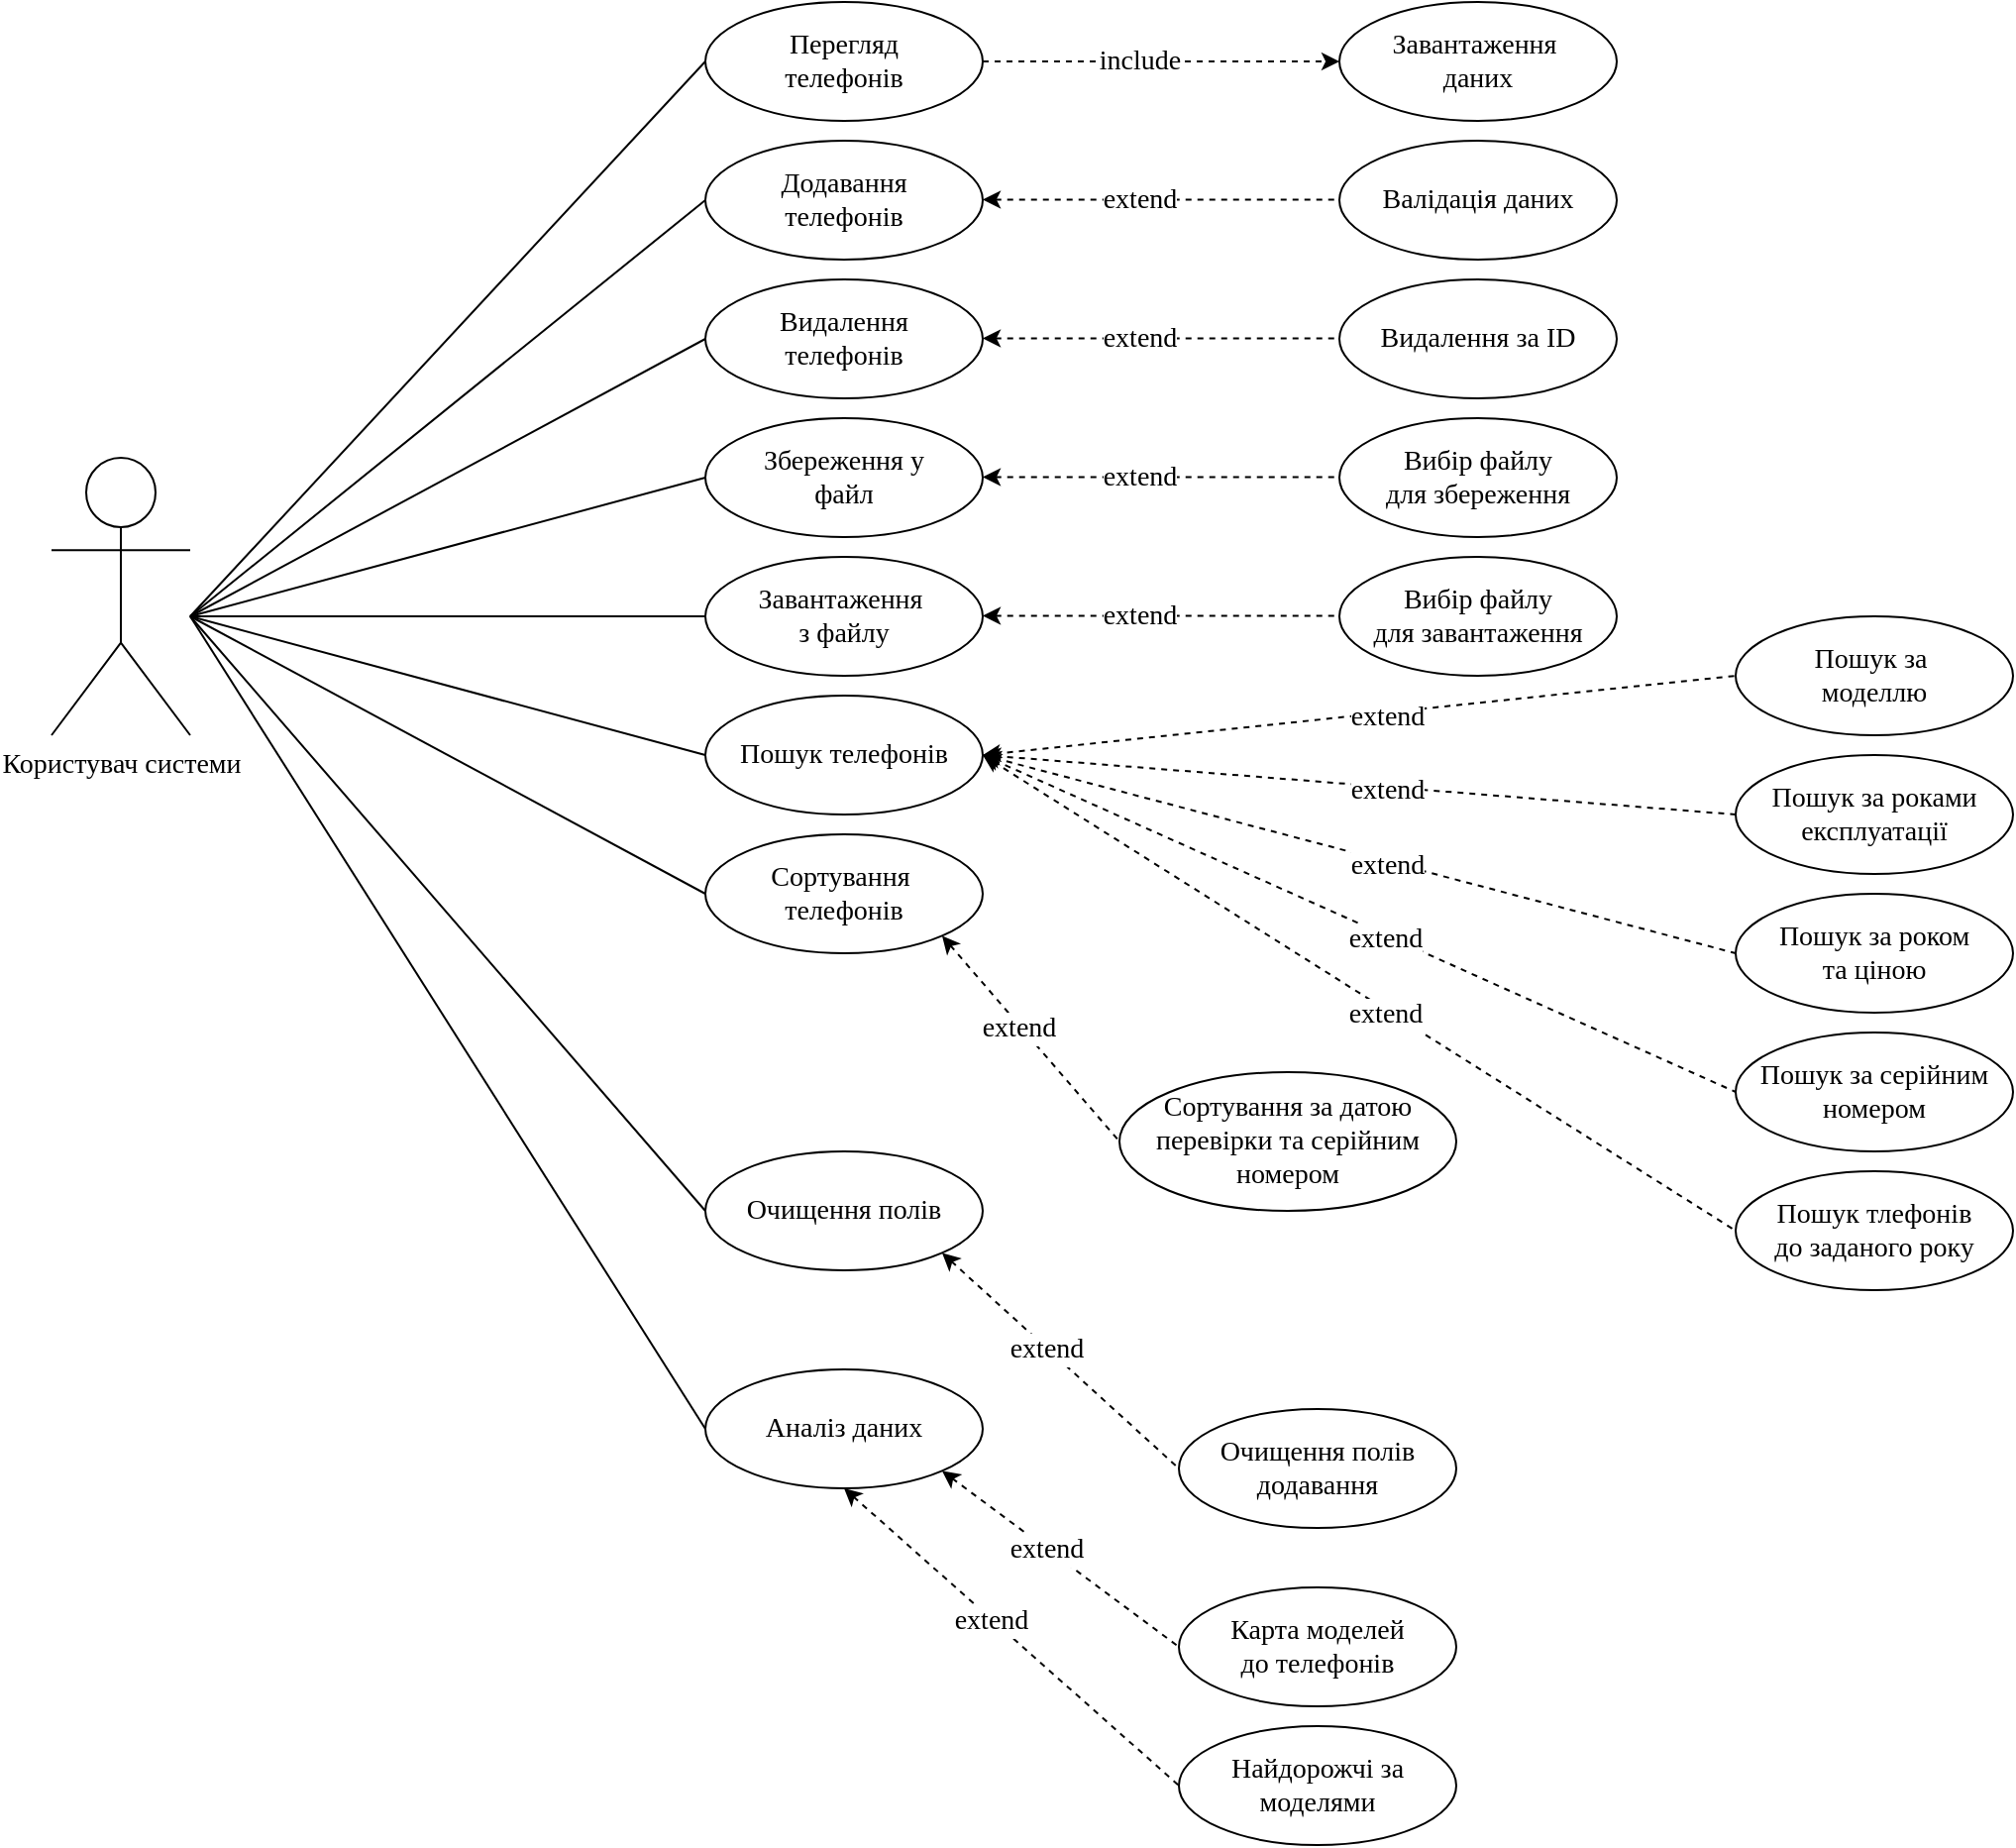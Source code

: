 <mxfile version="27.1.1">
  <diagram name="usage-chart" id="b5b7bab2-c9e2-2cf4-8b2a-24fd1a2a6d21">
    <mxGraphModel dx="1666" dy="437" grid="1" gridSize="10" guides="1" tooltips="1" connect="1" arrows="1" fold="1" page="1" pageScale="1" pageWidth="827" pageHeight="1169" background="none" math="0" shadow="0">
      <root>
        <mxCell id="0" />
        <mxCell id="1" parent="0" />
        <mxCell id="Nl0KgVND-EZbPuXgW0HM-24" style="rounded=0;orthogonalLoop=1;jettySize=auto;html=1;entryX=0;entryY=0.5;entryDx=0;entryDy=0;endArrow=none;startFill=0;" edge="1" parent="1" target="Nl0KgVND-EZbPuXgW0HM-2">
          <mxGeometry relative="1" as="geometry">
            <mxPoint x="-70" y="330" as="sourcePoint" />
          </mxGeometry>
        </mxCell>
        <mxCell id="Nl0KgVND-EZbPuXgW0HM-25" style="rounded=0;orthogonalLoop=1;jettySize=auto;html=1;entryX=0;entryY=0.5;entryDx=0;entryDy=0;endArrow=none;startFill=0;" edge="1" parent="1" target="Nl0KgVND-EZbPuXgW0HM-3">
          <mxGeometry relative="1" as="geometry">
            <mxPoint x="-70" y="330" as="sourcePoint" />
          </mxGeometry>
        </mxCell>
        <mxCell id="Nl0KgVND-EZbPuXgW0HM-26" style="rounded=0;orthogonalLoop=1;jettySize=auto;html=1;entryX=0;entryY=0.5;entryDx=0;entryDy=0;endArrow=none;startFill=0;" edge="1" parent="1" target="Nl0KgVND-EZbPuXgW0HM-4">
          <mxGeometry relative="1" as="geometry">
            <mxPoint x="-70" y="330" as="sourcePoint" />
          </mxGeometry>
        </mxCell>
        <mxCell id="Nl0KgVND-EZbPuXgW0HM-27" style="rounded=0;orthogonalLoop=1;jettySize=auto;html=1;entryX=0;entryY=0.5;entryDx=0;entryDy=0;endArrow=none;startFill=0;" edge="1" parent="1" target="Nl0KgVND-EZbPuXgW0HM-5">
          <mxGeometry relative="1" as="geometry">
            <mxPoint x="-70" y="330" as="sourcePoint" />
          </mxGeometry>
        </mxCell>
        <mxCell id="Nl0KgVND-EZbPuXgW0HM-28" style="rounded=0;orthogonalLoop=1;jettySize=auto;html=1;entryX=0;entryY=0.5;entryDx=0;entryDy=0;endArrow=none;endFill=1;startFill=0;" edge="1" parent="1" target="Nl0KgVND-EZbPuXgW0HM-6">
          <mxGeometry relative="1" as="geometry">
            <mxPoint x="-70" y="330" as="sourcePoint" />
          </mxGeometry>
        </mxCell>
        <mxCell id="Nl0KgVND-EZbPuXgW0HM-29" style="rounded=0;orthogonalLoop=1;jettySize=auto;html=1;entryX=0;entryY=0.5;entryDx=0;entryDy=0;endArrow=none;startFill=0;" edge="1" parent="1" target="Nl0KgVND-EZbPuXgW0HM-7">
          <mxGeometry relative="1" as="geometry">
            <mxPoint x="-70" y="330" as="sourcePoint" />
          </mxGeometry>
        </mxCell>
        <mxCell id="Nl0KgVND-EZbPuXgW0HM-30" style="rounded=0;orthogonalLoop=1;jettySize=auto;html=1;entryX=0;entryY=0.5;entryDx=0;entryDy=0;endArrow=none;startFill=0;" edge="1" parent="1" target="Nl0KgVND-EZbPuXgW0HM-8">
          <mxGeometry relative="1" as="geometry">
            <mxPoint x="-70" y="330" as="sourcePoint" />
          </mxGeometry>
        </mxCell>
        <mxCell id="Nl0KgVND-EZbPuXgW0HM-66" style="rounded=0;orthogonalLoop=1;jettySize=auto;html=1;entryX=0;entryY=0.5;entryDx=0;entryDy=0;endArrow=none;startFill=0;" edge="1" parent="1" target="Nl0KgVND-EZbPuXgW0HM-56">
          <mxGeometry relative="1" as="geometry">
            <mxPoint x="-70" y="330" as="sourcePoint" />
          </mxGeometry>
        </mxCell>
        <mxCell id="Nl0KgVND-EZbPuXgW0HM-67" style="rounded=0;orthogonalLoop=1;jettySize=auto;html=1;entryX=0;entryY=0.5;entryDx=0;entryDy=0;endArrow=none;startFill=0;" edge="1" parent="1" target="Nl0KgVND-EZbPuXgW0HM-60">
          <mxGeometry relative="1" as="geometry">
            <mxPoint x="-70" y="330" as="sourcePoint" />
          </mxGeometry>
        </mxCell>
        <mxCell id="Nl0KgVND-EZbPuXgW0HM-1" value="&lt;font face=&quot;Times New Roman&quot; style=&quot;font-size: 14px;&quot;&gt;Користувач системи&lt;/font&gt;" style="shape=umlActor;verticalLabelPosition=bottom;verticalAlign=top;html=1;outlineConnect=0;strokeWidth=1;perimeterSpacing=0;" vertex="1" parent="1">
          <mxGeometry x="-140" y="250" width="70" height="140" as="geometry" />
        </mxCell>
        <mxCell id="Nl0KgVND-EZbPuXgW0HM-21" style="edgeStyle=orthogonalEdgeStyle;rounded=0;orthogonalLoop=1;jettySize=auto;html=1;entryX=0;entryY=0.5;entryDx=0;entryDy=0;dashed=1;strokeWidth=1;endArrow=classic;startFill=0;startArrow=none;endFill=1;" edge="1" parent="1" source="Nl0KgVND-EZbPuXgW0HM-2" target="Nl0KgVND-EZbPuXgW0HM-12">
          <mxGeometry relative="1" as="geometry" />
        </mxCell>
        <mxCell id="Nl0KgVND-EZbPuXgW0HM-22" value="&lt;font face=&quot;Times New Roman&quot; style=&quot;font-size: 14px;&quot;&gt;include&lt;/font&gt;" style="edgeLabel;html=1;align=center;verticalAlign=middle;resizable=0;points=[];" vertex="1" connectable="0" parent="Nl0KgVND-EZbPuXgW0HM-21">
          <mxGeometry x="-0.124" relative="1" as="geometry">
            <mxPoint as="offset" />
          </mxGeometry>
        </mxCell>
        <mxCell id="Nl0KgVND-EZbPuXgW0HM-2" value="&lt;font style=&quot;font-size: 14px;&quot; face=&quot;Times New Roman&quot;&gt;Перегляд&lt;/font&gt;&lt;div&gt;&lt;font style=&quot;font-size: 14px;&quot; face=&quot;Times New Roman&quot;&gt;телефонів&lt;/font&gt;&lt;/div&gt;" style="ellipse;whiteSpace=wrap;html=1;" vertex="1" parent="1">
          <mxGeometry x="190" y="20" width="140" height="60" as="geometry" />
        </mxCell>
        <mxCell id="Nl0KgVND-EZbPuXgW0HM-3" value="&lt;font style=&quot;font-size: 14px;&quot; face=&quot;Times New Roman&quot;&gt;Додавання&lt;/font&gt;&lt;div&gt;&lt;font style=&quot;font-size: 14px;&quot; face=&quot;Times New Roman&quot;&gt;телефонів&lt;/font&gt;&lt;/div&gt;" style="ellipse;whiteSpace=wrap;html=1;" vertex="1" parent="1">
          <mxGeometry x="190" y="90" width="140" height="60" as="geometry" />
        </mxCell>
        <mxCell id="Nl0KgVND-EZbPuXgW0HM-4" value="&lt;font style=&quot;font-size: 14px;&quot; face=&quot;Times New Roman&quot;&gt;Видалення&lt;/font&gt;&lt;div&gt;&lt;font style=&quot;font-size: 14px;&quot; face=&quot;Times New Roman&quot;&gt;телефонів&lt;/font&gt;&lt;/div&gt;" style="ellipse;whiteSpace=wrap;html=1;" vertex="1" parent="1">
          <mxGeometry x="190" y="160" width="140" height="60" as="geometry" />
        </mxCell>
        <mxCell id="Nl0KgVND-EZbPuXgW0HM-5" value="&lt;font style=&quot;font-size: 14px;&quot; face=&quot;Times New Roman&quot;&gt;Збереження у&lt;/font&gt;&lt;div&gt;&lt;font style=&quot;font-size: 14px;&quot; face=&quot;Times New Roman&quot;&gt;файл&lt;/font&gt;&lt;/div&gt;" style="ellipse;whiteSpace=wrap;html=1;" vertex="1" parent="1">
          <mxGeometry x="190" y="230" width="140" height="60" as="geometry" />
        </mxCell>
        <mxCell id="Nl0KgVND-EZbPuXgW0HM-6" value="&lt;font face=&quot;Times New Roman&quot;&gt;&lt;span style=&quot;font-size: 14px;&quot;&gt;Завантаження&amp;nbsp;&lt;/span&gt;&lt;/font&gt;&lt;div&gt;&lt;font face=&quot;Times New Roman&quot;&gt;&lt;span style=&quot;font-size: 14px;&quot;&gt;з файлу&lt;/span&gt;&lt;/font&gt;&lt;/div&gt;" style="ellipse;whiteSpace=wrap;html=1;" vertex="1" parent="1">
          <mxGeometry x="190" y="300" width="140" height="60" as="geometry" />
        </mxCell>
        <mxCell id="Nl0KgVND-EZbPuXgW0HM-33" style="rounded=0;orthogonalLoop=1;jettySize=auto;html=1;entryX=0;entryY=0.5;entryDx=0;entryDy=0;dashed=1;exitX=1;exitY=0.5;exitDx=0;exitDy=0;endArrow=none;startFill=1;startArrow=classic;" edge="1" parent="1" source="Nl0KgVND-EZbPuXgW0HM-7" target="Nl0KgVND-EZbPuXgW0HM-13">
          <mxGeometry relative="1" as="geometry" />
        </mxCell>
        <mxCell id="Nl0KgVND-EZbPuXgW0HM-34" value="&lt;span style=&quot;font-family: &amp;quot;Times New Roman&amp;quot;; font-size: 14px;&quot;&gt;extend&lt;/span&gt;" style="edgeLabel;html=1;align=center;verticalAlign=middle;resizable=0;points=[];" vertex="1" connectable="0" parent="Nl0KgVND-EZbPuXgW0HM-33">
          <mxGeometry x="0.073" y="-2" relative="1" as="geometry">
            <mxPoint as="offset" />
          </mxGeometry>
        </mxCell>
        <mxCell id="Nl0KgVND-EZbPuXgW0HM-7" value="&lt;font face=&quot;Times New Roman&quot;&gt;&lt;span style=&quot;font-size: 14px;&quot;&gt;Пошук телефонів&lt;/span&gt;&lt;/font&gt;" style="ellipse;whiteSpace=wrap;html=1;" vertex="1" parent="1">
          <mxGeometry x="190" y="370" width="140" height="60" as="geometry" />
        </mxCell>
        <mxCell id="Nl0KgVND-EZbPuXgW0HM-31" style="rounded=0;orthogonalLoop=1;jettySize=auto;html=1;entryX=0;entryY=0.5;entryDx=0;entryDy=0;dashed=1;strokeWidth=1;exitX=1;exitY=1;exitDx=0;exitDy=0;startArrow=classic;startFill=1;endArrow=none;" edge="1" parent="1" source="Nl0KgVND-EZbPuXgW0HM-8" target="Nl0KgVND-EZbPuXgW0HM-18">
          <mxGeometry relative="1" as="geometry" />
        </mxCell>
        <mxCell id="Nl0KgVND-EZbPuXgW0HM-32" value="&lt;font face=&quot;Times New Roman&quot; style=&quot;font-size: 14px;&quot;&gt;extend&lt;/font&gt;" style="edgeLabel;html=1;align=center;verticalAlign=middle;resizable=0;points=[];" vertex="1" connectable="0" parent="Nl0KgVND-EZbPuXgW0HM-31">
          <mxGeometry x="-0.121" y="-1" relative="1" as="geometry">
            <mxPoint as="offset" />
          </mxGeometry>
        </mxCell>
        <mxCell id="Nl0KgVND-EZbPuXgW0HM-8" value="&lt;font face=&quot;Times New Roman&quot;&gt;&lt;span style=&quot;font-size: 14px;&quot;&gt;Сортування&amp;nbsp;&lt;/span&gt;&lt;/font&gt;&lt;div&gt;&lt;font face=&quot;Times New Roman&quot;&gt;&lt;span style=&quot;font-size: 14px;&quot;&gt;телефонів&lt;/span&gt;&lt;/font&gt;&lt;/div&gt;" style="ellipse;whiteSpace=wrap;html=1;" vertex="1" parent="1">
          <mxGeometry x="190" y="440" width="140" height="60" as="geometry" />
        </mxCell>
        <mxCell id="Nl0KgVND-EZbPuXgW0HM-12" value="&lt;font face=&quot;Times New Roman&quot;&gt;&lt;span style=&quot;font-size: 14px;&quot;&gt;Завантаження&amp;nbsp;&lt;/span&gt;&lt;/font&gt;&lt;div&gt;&lt;font face=&quot;Times New Roman&quot;&gt;&lt;span style=&quot;font-size: 14px;&quot;&gt;даних&lt;/span&gt;&lt;/font&gt;&lt;/div&gt;" style="ellipse;whiteSpace=wrap;html=1;" vertex="1" parent="1">
          <mxGeometry x="510" y="20" width="140" height="60" as="geometry" />
        </mxCell>
        <mxCell id="Nl0KgVND-EZbPuXgW0HM-13" value="&lt;font face=&quot;Times New Roman&quot;&gt;&lt;span style=&quot;font-size: 14px;&quot;&gt;Пошук за&amp;nbsp;&lt;/span&gt;&lt;/font&gt;&lt;div&gt;&lt;font face=&quot;Times New Roman&quot;&gt;&lt;span style=&quot;font-size: 14px;&quot;&gt;моделлю&lt;/span&gt;&lt;/font&gt;&lt;/div&gt;" style="ellipse;whiteSpace=wrap;html=1;" vertex="1" parent="1">
          <mxGeometry x="710" y="330" width="140" height="60" as="geometry" />
        </mxCell>
        <mxCell id="Nl0KgVND-EZbPuXgW0HM-14" value="&lt;font face=&quot;Times New Roman&quot;&gt;&lt;span style=&quot;font-size: 14px;&quot;&gt;Пошук за роками&lt;/span&gt;&lt;/font&gt;&lt;div&gt;&lt;font face=&quot;Times New Roman&quot;&gt;&lt;span style=&quot;font-size: 14px;&quot;&gt;експлуатації&lt;/span&gt;&lt;/font&gt;&lt;/div&gt;" style="ellipse;whiteSpace=wrap;html=1;" vertex="1" parent="1">
          <mxGeometry x="710" y="400" width="140" height="60" as="geometry" />
        </mxCell>
        <mxCell id="Nl0KgVND-EZbPuXgW0HM-15" value="&lt;font face=&quot;Times New Roman&quot;&gt;&lt;span style=&quot;font-size: 14px;&quot;&gt;Пошук за роком&lt;/span&gt;&lt;/font&gt;&lt;div&gt;&lt;font face=&quot;Times New Roman&quot;&gt;&lt;span style=&quot;font-size: 14px;&quot;&gt;та ціною&lt;/span&gt;&lt;/font&gt;&lt;/div&gt;" style="ellipse;whiteSpace=wrap;html=1;" vertex="1" parent="1">
          <mxGeometry x="710" y="470" width="140" height="60" as="geometry" />
        </mxCell>
        <mxCell id="Nl0KgVND-EZbPuXgW0HM-16" value="&lt;font face=&quot;Times New Roman&quot;&gt;&lt;span style=&quot;font-size: 14px;&quot;&gt;Пошук за серійним&lt;/span&gt;&lt;/font&gt;&lt;div&gt;&lt;font face=&quot;Times New Roman&quot;&gt;&lt;span style=&quot;font-size: 14px;&quot;&gt;номером&lt;/span&gt;&lt;/font&gt;&lt;/div&gt;" style="ellipse;whiteSpace=wrap;html=1;" vertex="1" parent="1">
          <mxGeometry x="710" y="540" width="140" height="60" as="geometry" />
        </mxCell>
        <mxCell id="Nl0KgVND-EZbPuXgW0HM-17" value="&lt;font face=&quot;Times New Roman&quot;&gt;&lt;span style=&quot;font-size: 14px;&quot;&gt;Пошук тлефонів&lt;/span&gt;&lt;/font&gt;&lt;div&gt;&lt;font face=&quot;Times New Roman&quot;&gt;&lt;span style=&quot;font-size: 14px;&quot;&gt;до заданого року&lt;/span&gt;&lt;/font&gt;&lt;/div&gt;" style="ellipse;whiteSpace=wrap;html=1;" vertex="1" parent="1">
          <mxGeometry x="710" y="610" width="140" height="60" as="geometry" />
        </mxCell>
        <mxCell id="Nl0KgVND-EZbPuXgW0HM-18" value="&lt;font face=&quot;Times New Roman&quot;&gt;&lt;span style=&quot;font-size: 14px;&quot;&gt;Сортування за датою&lt;/span&gt;&lt;/font&gt;&lt;div&gt;&lt;font face=&quot;Times New Roman&quot;&gt;&lt;span style=&quot;font-size: 14px;&quot;&gt;перевірки та серійним номером&lt;/span&gt;&lt;/font&gt;&lt;/div&gt;" style="ellipse;whiteSpace=wrap;html=1;" vertex="1" parent="1">
          <mxGeometry x="399" y="560" width="170" height="70" as="geometry" />
        </mxCell>
        <mxCell id="Nl0KgVND-EZbPuXgW0HM-19" value="&lt;font face=&quot;Times New Roman&quot;&gt;&lt;span style=&quot;font-size: 14px;&quot;&gt;Карта моделей&lt;/span&gt;&lt;/font&gt;&lt;div&gt;&lt;font face=&quot;Times New Roman&quot;&gt;&lt;span style=&quot;font-size: 14px;&quot;&gt;до телефонів&lt;/span&gt;&lt;/font&gt;&lt;/div&gt;" style="ellipse;whiteSpace=wrap;html=1;" vertex="1" parent="1">
          <mxGeometry x="429" y="820" width="140" height="60" as="geometry" />
        </mxCell>
        <mxCell id="Nl0KgVND-EZbPuXgW0HM-20" value="&lt;font face=&quot;Times New Roman&quot;&gt;&lt;span style=&quot;font-size: 14px;&quot;&gt;Найдорожчі за моделями&lt;/span&gt;&lt;/font&gt;" style="ellipse;whiteSpace=wrap;html=1;" vertex="1" parent="1">
          <mxGeometry x="429" y="890" width="140" height="60" as="geometry" />
        </mxCell>
        <mxCell id="Nl0KgVND-EZbPuXgW0HM-35" style="rounded=0;orthogonalLoop=1;jettySize=auto;html=1;entryX=0;entryY=0.5;entryDx=0;entryDy=0;dashed=1;exitX=1;exitY=0.5;exitDx=0;exitDy=0;endArrow=none;startFill=1;startArrow=classic;" edge="1" parent="1" source="Nl0KgVND-EZbPuXgW0HM-7" target="Nl0KgVND-EZbPuXgW0HM-14">
          <mxGeometry relative="1" as="geometry">
            <mxPoint x="400" y="620" as="sourcePoint" />
            <mxPoint x="580" y="440" as="targetPoint" />
          </mxGeometry>
        </mxCell>
        <mxCell id="Nl0KgVND-EZbPuXgW0HM-36" value="&lt;span style=&quot;font-family: &amp;quot;Times New Roman&amp;quot;; font-size: 14px;&quot;&gt;extend&lt;/span&gt;" style="edgeLabel;html=1;align=center;verticalAlign=middle;resizable=0;points=[];" vertex="1" connectable="0" parent="Nl0KgVND-EZbPuXgW0HM-35">
          <mxGeometry x="0.073" y="-2" relative="1" as="geometry">
            <mxPoint as="offset" />
          </mxGeometry>
        </mxCell>
        <mxCell id="Nl0KgVND-EZbPuXgW0HM-37" style="rounded=0;orthogonalLoop=1;jettySize=auto;html=1;entryX=0;entryY=0.5;entryDx=0;entryDy=0;dashed=1;exitX=1;exitY=0.5;exitDx=0;exitDy=0;endArrow=none;startFill=1;startArrow=classic;" edge="1" parent="1" source="Nl0KgVND-EZbPuXgW0HM-7" target="Nl0KgVND-EZbPuXgW0HM-15">
          <mxGeometry relative="1" as="geometry">
            <mxPoint x="420" y="650" as="sourcePoint" />
            <mxPoint x="600" y="470" as="targetPoint" />
          </mxGeometry>
        </mxCell>
        <mxCell id="Nl0KgVND-EZbPuXgW0HM-38" value="&lt;span style=&quot;font-family: &amp;quot;Times New Roman&amp;quot;; font-size: 14px;&quot;&gt;extend&lt;/span&gt;" style="edgeLabel;html=1;align=center;verticalAlign=middle;resizable=0;points=[];" vertex="1" connectable="0" parent="Nl0KgVND-EZbPuXgW0HM-37">
          <mxGeometry x="0.073" y="-2" relative="1" as="geometry">
            <mxPoint as="offset" />
          </mxGeometry>
        </mxCell>
        <mxCell id="Nl0KgVND-EZbPuXgW0HM-39" style="rounded=0;orthogonalLoop=1;jettySize=auto;html=1;entryX=0;entryY=0.5;entryDx=0;entryDy=0;dashed=1;exitX=1;exitY=0.5;exitDx=0;exitDy=0;endArrow=none;startFill=1;startArrow=classic;" edge="1" parent="1" source="Nl0KgVND-EZbPuXgW0HM-7" target="Nl0KgVND-EZbPuXgW0HM-16">
          <mxGeometry relative="1" as="geometry">
            <mxPoint x="360" y="680" as="sourcePoint" />
            <mxPoint x="540" y="500" as="targetPoint" />
          </mxGeometry>
        </mxCell>
        <mxCell id="Nl0KgVND-EZbPuXgW0HM-40" value="&lt;span style=&quot;font-family: &amp;quot;Times New Roman&amp;quot;; font-size: 14px;&quot;&gt;extend&lt;/span&gt;" style="edgeLabel;html=1;align=center;verticalAlign=middle;resizable=0;points=[];" vertex="1" connectable="0" parent="Nl0KgVND-EZbPuXgW0HM-39">
          <mxGeometry x="0.073" y="-2" relative="1" as="geometry">
            <mxPoint as="offset" />
          </mxGeometry>
        </mxCell>
        <mxCell id="Nl0KgVND-EZbPuXgW0HM-41" style="rounded=0;orthogonalLoop=1;jettySize=auto;html=1;entryX=0;entryY=0.5;entryDx=0;entryDy=0;dashed=1;exitX=1;exitY=0.5;exitDx=0;exitDy=0;endArrow=none;startFill=1;startArrow=classic;" edge="1" parent="1" source="Nl0KgVND-EZbPuXgW0HM-7" target="Nl0KgVND-EZbPuXgW0HM-17">
          <mxGeometry relative="1" as="geometry">
            <mxPoint x="440" y="730" as="sourcePoint" />
            <mxPoint x="620" y="550" as="targetPoint" />
          </mxGeometry>
        </mxCell>
        <mxCell id="Nl0KgVND-EZbPuXgW0HM-42" value="&lt;span style=&quot;font-family: &amp;quot;Times New Roman&amp;quot;; font-size: 14px;&quot;&gt;extend&lt;/span&gt;" style="edgeLabel;html=1;align=center;verticalAlign=middle;resizable=0;points=[];" vertex="1" connectable="0" parent="Nl0KgVND-EZbPuXgW0HM-41">
          <mxGeometry x="0.073" y="-2" relative="1" as="geometry">
            <mxPoint as="offset" />
          </mxGeometry>
        </mxCell>
        <mxCell id="Nl0KgVND-EZbPuXgW0HM-47" value="&lt;font face=&quot;Times New Roman&quot;&gt;&lt;span style=&quot;font-size: 14px;&quot;&gt;Валідація даних&lt;/span&gt;&lt;/font&gt;" style="ellipse;whiteSpace=wrap;html=1;" vertex="1" parent="1">
          <mxGeometry x="510" y="90" width="140" height="60" as="geometry" />
        </mxCell>
        <mxCell id="Nl0KgVND-EZbPuXgW0HM-48" style="edgeStyle=orthogonalEdgeStyle;rounded=0;orthogonalLoop=1;jettySize=auto;html=1;entryX=0;entryY=0.5;entryDx=0;entryDy=0;dashed=1;strokeWidth=1;endArrow=none;startFill=1;startArrow=classic;" edge="1" parent="1">
          <mxGeometry relative="1" as="geometry">
            <mxPoint x="330" y="119.71" as="sourcePoint" />
            <mxPoint x="510" y="119.71" as="targetPoint" />
          </mxGeometry>
        </mxCell>
        <mxCell id="Nl0KgVND-EZbPuXgW0HM-49" value="&lt;span style=&quot;font-family: &amp;quot;Times New Roman&amp;quot;; font-size: 14px;&quot;&gt;extend&lt;/span&gt;" style="edgeLabel;html=1;align=center;verticalAlign=middle;resizable=0;points=[];" vertex="1" connectable="0" parent="Nl0KgVND-EZbPuXgW0HM-48">
          <mxGeometry x="-0.124" relative="1" as="geometry">
            <mxPoint as="offset" />
          </mxGeometry>
        </mxCell>
        <mxCell id="Nl0KgVND-EZbPuXgW0HM-50" value="&lt;font face=&quot;Times New Roman&quot;&gt;&lt;span style=&quot;font-size: 14px;&quot;&gt;Видалення за ID&lt;/span&gt;&lt;/font&gt;" style="ellipse;whiteSpace=wrap;html=1;" vertex="1" parent="1">
          <mxGeometry x="510" y="160" width="140" height="60" as="geometry" />
        </mxCell>
        <mxCell id="Nl0KgVND-EZbPuXgW0HM-51" style="edgeStyle=orthogonalEdgeStyle;rounded=0;orthogonalLoop=1;jettySize=auto;html=1;entryX=0;entryY=0.5;entryDx=0;entryDy=0;dashed=1;strokeWidth=1;endArrow=none;startFill=1;startArrow=classic;" edge="1" parent="1">
          <mxGeometry relative="1" as="geometry">
            <mxPoint x="330" y="189.71" as="sourcePoint" />
            <mxPoint x="510" y="189.71" as="targetPoint" />
          </mxGeometry>
        </mxCell>
        <mxCell id="Nl0KgVND-EZbPuXgW0HM-52" value="&lt;span style=&quot;font-family: &amp;quot;Times New Roman&amp;quot;; font-size: 14px;&quot;&gt;extend&lt;/span&gt;" style="edgeLabel;html=1;align=center;verticalAlign=middle;resizable=0;points=[];" vertex="1" connectable="0" parent="Nl0KgVND-EZbPuXgW0HM-51">
          <mxGeometry x="-0.124" relative="1" as="geometry">
            <mxPoint as="offset" />
          </mxGeometry>
        </mxCell>
        <mxCell id="Nl0KgVND-EZbPuXgW0HM-53" value="&lt;font face=&quot;Times New Roman&quot;&gt;&lt;span style=&quot;font-size: 14px;&quot;&gt;Вибір файлу&lt;/span&gt;&lt;/font&gt;&lt;div&gt;&lt;font face=&quot;Times New Roman&quot;&gt;&lt;span style=&quot;font-size: 14px;&quot;&gt;для збереження&lt;/span&gt;&lt;/font&gt;&lt;/div&gt;" style="ellipse;whiteSpace=wrap;html=1;" vertex="1" parent="1">
          <mxGeometry x="510" y="230" width="140" height="60" as="geometry" />
        </mxCell>
        <mxCell id="Nl0KgVND-EZbPuXgW0HM-54" style="edgeStyle=orthogonalEdgeStyle;rounded=0;orthogonalLoop=1;jettySize=auto;html=1;entryX=0;entryY=0.5;entryDx=0;entryDy=0;dashed=1;strokeWidth=1;endArrow=none;startFill=1;startArrow=classic;" edge="1" parent="1">
          <mxGeometry relative="1" as="geometry">
            <mxPoint x="330" y="259.75" as="sourcePoint" />
            <mxPoint x="510" y="259.75" as="targetPoint" />
          </mxGeometry>
        </mxCell>
        <mxCell id="Nl0KgVND-EZbPuXgW0HM-55" value="&lt;span style=&quot;font-family: &amp;quot;Times New Roman&amp;quot;; font-size: 14px;&quot;&gt;extend&lt;/span&gt;" style="edgeLabel;html=1;align=center;verticalAlign=middle;resizable=0;points=[];" vertex="1" connectable="0" parent="Nl0KgVND-EZbPuXgW0HM-54">
          <mxGeometry x="-0.124" relative="1" as="geometry">
            <mxPoint as="offset" />
          </mxGeometry>
        </mxCell>
        <mxCell id="Nl0KgVND-EZbPuXgW0HM-56" value="&lt;font face=&quot;Times New Roman&quot;&gt;&lt;span style=&quot;font-size: 14px;&quot;&gt;Очищення полів&lt;/span&gt;&lt;/font&gt;" style="ellipse;whiteSpace=wrap;html=1;" vertex="1" parent="1">
          <mxGeometry x="190" y="600" width="140" height="60" as="geometry" />
        </mxCell>
        <mxCell id="Nl0KgVND-EZbPuXgW0HM-57" value="&lt;font face=&quot;Times New Roman&quot;&gt;&lt;span style=&quot;font-size: 14px;&quot;&gt;Очищення полів&lt;/span&gt;&lt;/font&gt;&lt;div&gt;&lt;font face=&quot;Times New Roman&quot;&gt;&lt;span style=&quot;font-size: 14px;&quot;&gt;додавання&lt;/span&gt;&lt;/font&gt;&lt;/div&gt;" style="ellipse;whiteSpace=wrap;html=1;" vertex="1" parent="1">
          <mxGeometry x="429" y="730" width="140" height="60" as="geometry" />
        </mxCell>
        <mxCell id="Nl0KgVND-EZbPuXgW0HM-58" style="rounded=0;orthogonalLoop=1;jettySize=auto;html=1;dashed=1;strokeWidth=1;exitX=1;exitY=1;exitDx=0;exitDy=0;entryX=0;entryY=0.5;entryDx=0;entryDy=0;startArrow=classic;startFill=1;endArrow=none;" edge="1" parent="1" source="Nl0KgVND-EZbPuXgW0HM-56" target="Nl0KgVND-EZbPuXgW0HM-57">
          <mxGeometry relative="1" as="geometry">
            <mxPoint x="330" y="680" as="sourcePoint" />
            <mxPoint x="420" y="750" as="targetPoint" />
          </mxGeometry>
        </mxCell>
        <mxCell id="Nl0KgVND-EZbPuXgW0HM-59" value="&lt;font face=&quot;Times New Roman&quot; style=&quot;font-size: 14px;&quot;&gt;extend&lt;/font&gt;" style="edgeLabel;html=1;align=center;verticalAlign=middle;resizable=0;points=[];" vertex="1" connectable="0" parent="Nl0KgVND-EZbPuXgW0HM-58">
          <mxGeometry x="-0.121" y="-1" relative="1" as="geometry">
            <mxPoint as="offset" />
          </mxGeometry>
        </mxCell>
        <mxCell id="Nl0KgVND-EZbPuXgW0HM-60" value="&lt;font face=&quot;Times New Roman&quot;&gt;&lt;span style=&quot;font-size: 14px;&quot;&gt;Аналіз даних&lt;/span&gt;&lt;/font&gt;" style="ellipse;whiteSpace=wrap;html=1;" vertex="1" parent="1">
          <mxGeometry x="190" y="710" width="140" height="60" as="geometry" />
        </mxCell>
        <mxCell id="Nl0KgVND-EZbPuXgW0HM-62" style="rounded=0;orthogonalLoop=1;jettySize=auto;html=1;dashed=1;strokeWidth=1;exitX=1;exitY=1;exitDx=0;exitDy=0;entryX=0;entryY=0.5;entryDx=0;entryDy=0;startArrow=classic;startFill=1;endArrow=none;" edge="1" parent="1" source="Nl0KgVND-EZbPuXgW0HM-60" target="Nl0KgVND-EZbPuXgW0HM-19">
          <mxGeometry relative="1" as="geometry">
            <mxPoint x="360" y="800" as="sourcePoint" />
            <mxPoint x="479" y="909" as="targetPoint" />
          </mxGeometry>
        </mxCell>
        <mxCell id="Nl0KgVND-EZbPuXgW0HM-63" value="&lt;font face=&quot;Times New Roman&quot; style=&quot;font-size: 14px;&quot;&gt;extend&lt;/font&gt;" style="edgeLabel;html=1;align=center;verticalAlign=middle;resizable=0;points=[];" vertex="1" connectable="0" parent="Nl0KgVND-EZbPuXgW0HM-62">
          <mxGeometry x="-0.121" y="-1" relative="1" as="geometry">
            <mxPoint as="offset" />
          </mxGeometry>
        </mxCell>
        <mxCell id="Nl0KgVND-EZbPuXgW0HM-64" style="rounded=0;orthogonalLoop=1;jettySize=auto;html=1;dashed=1;strokeWidth=1;exitX=0.5;exitY=1;exitDx=0;exitDy=0;entryX=0;entryY=0.5;entryDx=0;entryDy=0;startArrow=classic;startFill=1;endArrow=none;" edge="1" parent="1" source="Nl0KgVND-EZbPuXgW0HM-60" target="Nl0KgVND-EZbPuXgW0HM-20">
          <mxGeometry relative="1" as="geometry">
            <mxPoint x="350" y="860" as="sourcePoint" />
            <mxPoint x="469" y="969" as="targetPoint" />
          </mxGeometry>
        </mxCell>
        <mxCell id="Nl0KgVND-EZbPuXgW0HM-65" value="&lt;font face=&quot;Times New Roman&quot; style=&quot;font-size: 14px;&quot;&gt;extend&lt;/font&gt;" style="edgeLabel;html=1;align=center;verticalAlign=middle;resizable=0;points=[];" vertex="1" connectable="0" parent="Nl0KgVND-EZbPuXgW0HM-64">
          <mxGeometry x="-0.121" y="-1" relative="1" as="geometry">
            <mxPoint as="offset" />
          </mxGeometry>
        </mxCell>
        <mxCell id="Nl0KgVND-EZbPuXgW0HM-68" value="&lt;font face=&quot;Times New Roman&quot;&gt;&lt;span style=&quot;font-size: 14px;&quot;&gt;Вибір файлу&lt;/span&gt;&lt;/font&gt;&lt;div&gt;&lt;font face=&quot;Times New Roman&quot;&gt;&lt;span style=&quot;font-size: 14px;&quot;&gt;для завантаження&lt;/span&gt;&lt;/font&gt;&lt;/div&gt;" style="ellipse;whiteSpace=wrap;html=1;" vertex="1" parent="1">
          <mxGeometry x="510" y="300" width="140" height="60" as="geometry" />
        </mxCell>
        <mxCell id="Nl0KgVND-EZbPuXgW0HM-69" style="edgeStyle=orthogonalEdgeStyle;rounded=0;orthogonalLoop=1;jettySize=auto;html=1;entryX=0;entryY=0.5;entryDx=0;entryDy=0;dashed=1;strokeWidth=1;endArrow=none;startFill=1;startArrow=classic;" edge="1" parent="1">
          <mxGeometry relative="1" as="geometry">
            <mxPoint x="330" y="329.75" as="sourcePoint" />
            <mxPoint x="510" y="329.75" as="targetPoint" />
          </mxGeometry>
        </mxCell>
        <mxCell id="Nl0KgVND-EZbPuXgW0HM-70" value="&lt;span style=&quot;font-family: &amp;quot;Times New Roman&amp;quot;; font-size: 14px;&quot;&gt;extend&lt;/span&gt;" style="edgeLabel;html=1;align=center;verticalAlign=middle;resizable=0;points=[];" vertex="1" connectable="0" parent="Nl0KgVND-EZbPuXgW0HM-69">
          <mxGeometry x="-0.124" relative="1" as="geometry">
            <mxPoint as="offset" />
          </mxGeometry>
        </mxCell>
      </root>
    </mxGraphModel>
  </diagram>
</mxfile>
